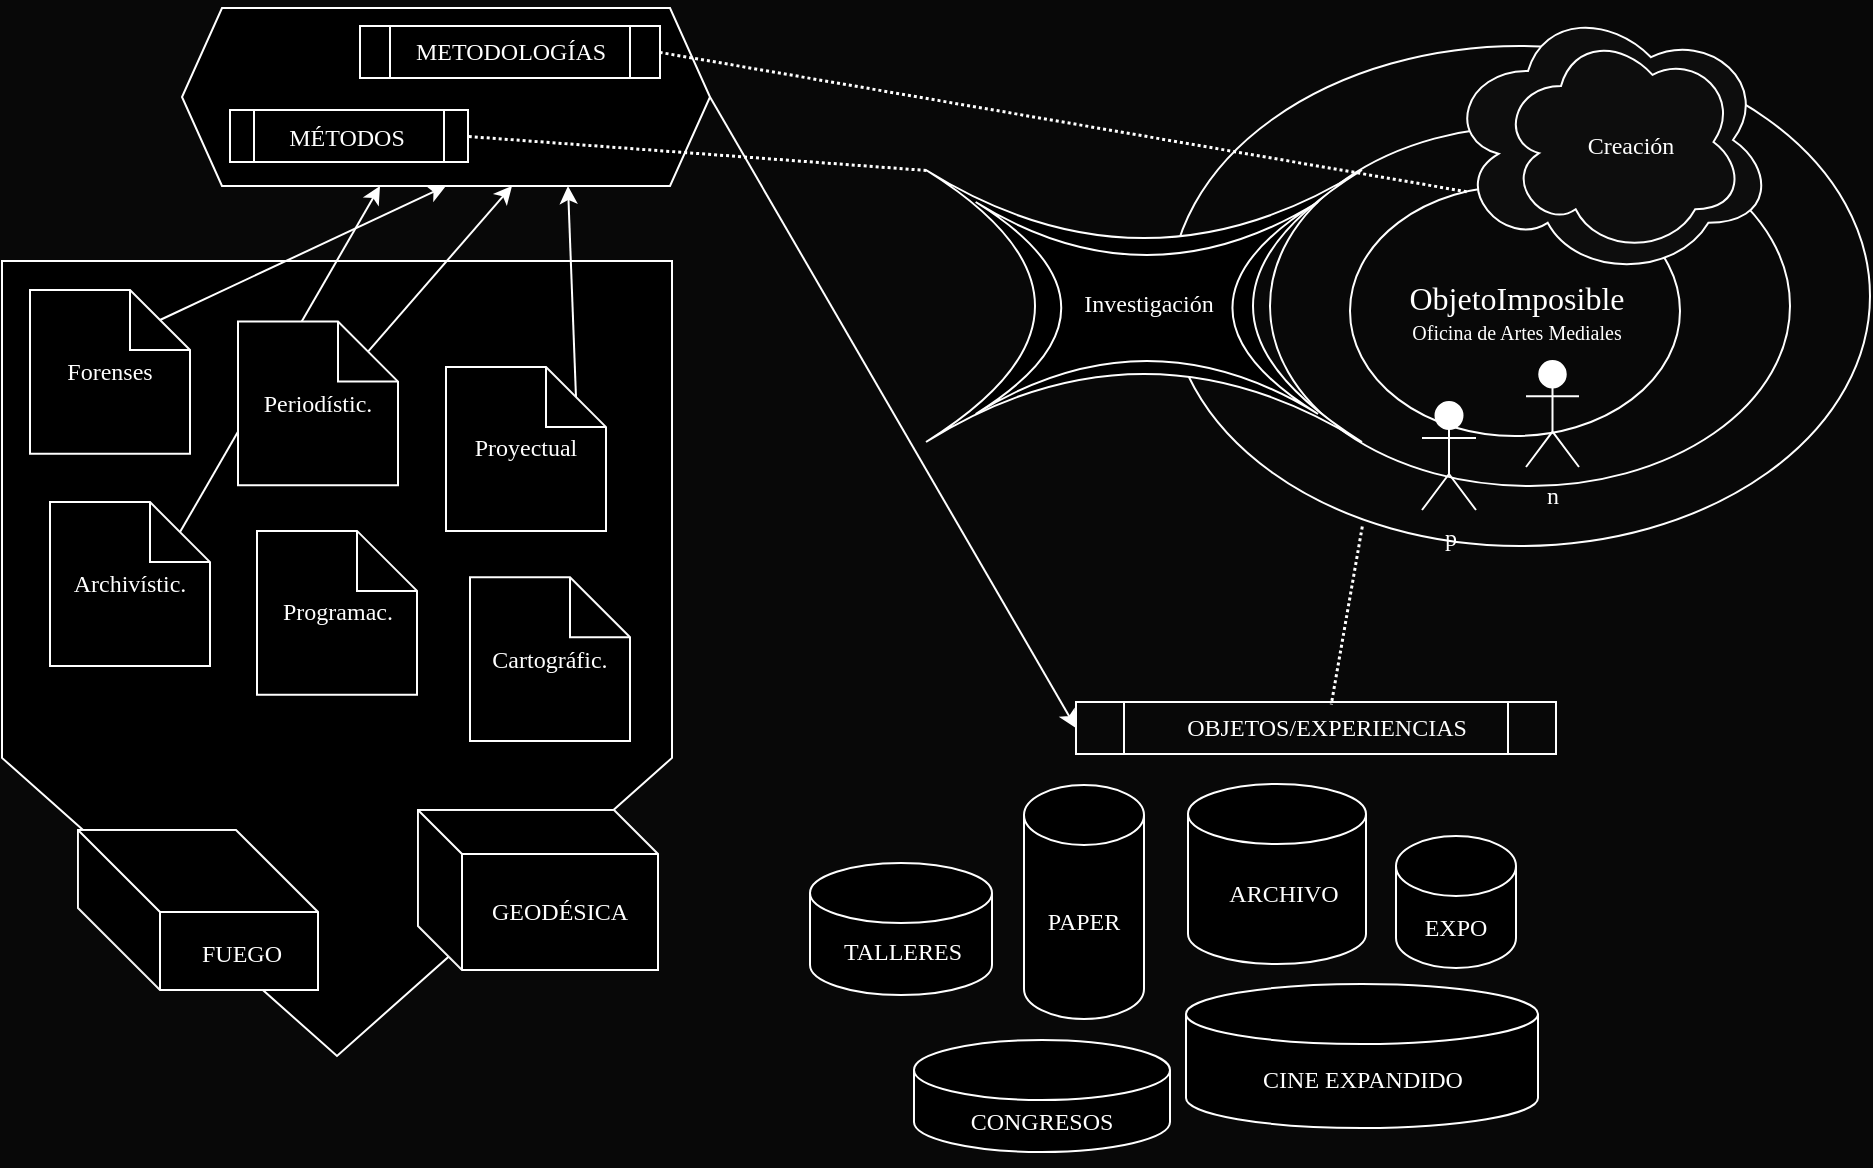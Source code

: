 <mxfile version="25.0.3">
  <diagram name="Página-1" id="DPXetlD3XrPpk3xnJjzK">
    <mxGraphModel dx="733" dy="368" grid="0" gridSize="10" guides="1" tooltips="1" connect="1" arrows="1" fold="1" page="1" pageScale="1" pageWidth="1169" pageHeight="1654" background="#080808" math="0" shadow="0">
      <root>
        <mxCell id="0" />
        <mxCell id="1" parent="0" />
        <mxCell id="ruHqc4geiHLoJ0B3QaW_-108" value="" style="shape=offPageConnector;whiteSpace=wrap;html=1;strokeColor=#FFFFFF;fillColor=#000000;" vertex="1" parent="1">
          <mxGeometry x="118" y="374.5" width="335" height="397.5" as="geometry" />
        </mxCell>
        <mxCell id="ruHqc4geiHLoJ0B3QaW_-77" value="" style="shape=hexagon;perimeter=hexagonPerimeter2;whiteSpace=wrap;html=1;fixedSize=1;fillColor=#000000;strokeColor=#FFFFFF;" vertex="1" parent="1">
          <mxGeometry x="208" y="248" width="264" height="89" as="geometry" />
        </mxCell>
        <mxCell id="ruHqc4geiHLoJ0B3QaW_-4" value="" style="ellipse;whiteSpace=wrap;html=1;fillColor=none;strokeColor=#FFFFFF;" vertex="1" parent="1">
          <mxGeometry x="702" y="267" width="350" height="250" as="geometry" />
        </mxCell>
        <mxCell id="ruHqc4geiHLoJ0B3QaW_-7" value="" style="ellipse;whiteSpace=wrap;html=1;fillColor=none;strokeColor=#FFFFFF;" vertex="1" parent="1">
          <mxGeometry x="752" y="307" width="260" height="180" as="geometry" />
        </mxCell>
        <mxCell id="ruHqc4geiHLoJ0B3QaW_-17" value="" style="endArrow=none;html=1;strokeWidth=1.5;rounded=0;strokeColor=#FFFFFF;exitX=0.352;exitY=0.021;exitDx=0;exitDy=0;exitPerimeter=0;entryX=1;entryY=0.5;entryDx=0;entryDy=0;dashed=1;dashPattern=1 1;" edge="1" parent="1" source="ruHqc4geiHLoJ0B3QaW_-8" target="ruHqc4geiHLoJ0B3QaW_-11">
          <mxGeometry width="50" height="50" relative="1" as="geometry">
            <mxPoint x="957" y="387" as="sourcePoint" />
            <mxPoint x="591" y="288" as="targetPoint" />
          </mxGeometry>
        </mxCell>
        <mxCell id="ruHqc4geiHLoJ0B3QaW_-20" value="p" style="shape=umlActor;verticalLabelPosition=bottom;verticalAlign=top;html=1;outlineConnect=0;strokeColor=#FFFFFF;fontColor=#FFFFFF;fontFamily=Fraunces;fontSource=https%3A%2F%2Ffonts.googleapis.com%2Fcss%3Ffamily%3DFraunces;" vertex="1" parent="1">
          <mxGeometry x="828" y="445" width="27" height="54" as="geometry" />
        </mxCell>
        <mxCell id="ruHqc4geiHLoJ0B3QaW_-27" value="n" style="shape=umlActor;verticalLabelPosition=bottom;verticalAlign=top;html=1;outlineConnect=0;strokeColor=#FFFFFF;fontColor=#FFFFFF;fontFamily=Fraunces;fontSource=https%3A%2F%2Ffonts.googleapis.com%2Fcss%3Ffamily%3DFraunces;" vertex="1" parent="1">
          <mxGeometry x="880" y="424.5" width="26.5" height="53" as="geometry" />
        </mxCell>
        <mxCell id="ruHqc4geiHLoJ0B3QaW_-47" value="" style="group" vertex="1" connectable="0" parent="1">
          <mxGeometry x="792" y="337" width="165" height="125" as="geometry" />
        </mxCell>
        <mxCell id="ruHqc4geiHLoJ0B3QaW_-8" value="" style="ellipse;whiteSpace=wrap;html=1;strokeColor=#FFFFFF;fillColor=none;strokeWidth=1;" vertex="1" parent="ruHqc4geiHLoJ0B3QaW_-47">
          <mxGeometry width="165" height="125" as="geometry" />
        </mxCell>
        <mxCell id="ruHqc4geiHLoJ0B3QaW_-9" value="&lt;div&gt;&lt;font style=&quot;font-size: 16px;&quot;&gt;ObjetoImposible&lt;/font&gt;&lt;/div&gt;&lt;div&gt;&lt;font style=&quot;font-size: 10px;&quot;&gt;Oficina de Artes Mediales&lt;/font&gt;&lt;br&gt;&lt;/div&gt;" style="text;html=1;align=center;verticalAlign=middle;resizable=0;points=[];autosize=1;strokeColor=none;fillColor=none;fontFamily=Fraunces;fontSource=https%3A%2F%2Ffonts.googleapis.com%2Fcss%3Ffamily%3DFraunces;fontColor=#FFFFFF;" vertex="1" parent="ruHqc4geiHLoJ0B3QaW_-47">
          <mxGeometry x="7.5" y="37.5" width="150" height="50" as="geometry" />
        </mxCell>
        <mxCell id="ruHqc4geiHLoJ0B3QaW_-48" value="" style="group" vertex="1" connectable="0" parent="1">
          <mxGeometry x="840" y="245" width="164" height="138" as="geometry" />
        </mxCell>
        <mxCell id="ruHqc4geiHLoJ0B3QaW_-18" value="" style="ellipse;shape=cloud;whiteSpace=wrap;html=1;fillColor=#0D0D0D;strokeColor=#FFFFFF;" vertex="1" parent="ruHqc4geiHLoJ0B3QaW_-48">
          <mxGeometry width="164.0" height="138" as="geometry" />
        </mxCell>
        <mxCell id="ruHqc4geiHLoJ0B3QaW_-10" value="Creación" style="text;html=1;align=center;verticalAlign=middle;resizable=0;points=[];autosize=1;strokeColor=none;fillColor=none;fontFamily=Fraunces;fontSource=https%3A%2F%2Ffonts.googleapis.com%2Fcss%3Ffamily%3DFraunces;fontColor=#FFFFFF;" vertex="1" parent="ruHqc4geiHLoJ0B3QaW_-48">
          <mxGeometry x="40.328" y="52.366" width="70" height="30" as="geometry" />
        </mxCell>
        <mxCell id="ruHqc4geiHLoJ0B3QaW_-58" value="" style="group" vertex="1" connectable="0" parent="1">
          <mxGeometry x="232" y="299" width="119" height="27" as="geometry" />
        </mxCell>
        <mxCell id="ruHqc4geiHLoJ0B3QaW_-43" value="" style="shape=process;whiteSpace=wrap;html=1;backgroundOutline=1;strokeColor=#FFFFFF;fillColor=#000000;" vertex="1" parent="ruHqc4geiHLoJ0B3QaW_-58">
          <mxGeometry width="119" height="26" as="geometry" />
        </mxCell>
        <mxCell id="ruHqc4geiHLoJ0B3QaW_-42" value="MÉTODOS" style="text;html=1;align=center;verticalAlign=middle;resizable=0;points=[];autosize=1;strokeColor=none;fillColor=none;fontFamily=Fraunces;fontSource=https%3A%2F%2Ffonts.googleapis.com%2Fcss%3Ffamily%3DFraunces;fontColor=#FFFFFF;" vertex="1" parent="ruHqc4geiHLoJ0B3QaW_-58">
          <mxGeometry x="18" y="1" width="80" height="26" as="geometry" />
        </mxCell>
        <mxCell id="ruHqc4geiHLoJ0B3QaW_-60" value="" style="group" vertex="1" connectable="0" parent="1">
          <mxGeometry x="867" y="259" width="122" height="112" as="geometry" />
        </mxCell>
        <mxCell id="ruHqc4geiHLoJ0B3QaW_-61" value="" style="ellipse;shape=cloud;whiteSpace=wrap;html=1;fillColor=#0D0D0D;strokeColor=#FFFFFF;" vertex="1" parent="ruHqc4geiHLoJ0B3QaW_-60">
          <mxGeometry width="122" height="112" as="geometry" />
        </mxCell>
        <mxCell id="ruHqc4geiHLoJ0B3QaW_-62" value="Creación" style="text;html=1;align=center;verticalAlign=middle;resizable=0;points=[];autosize=1;strokeColor=none;fillColor=none;fontFamily=Fraunces;fontSource=https%3A%2F%2Ffonts.googleapis.com%2Fcss%3Ffamily%3DFraunces;fontColor=#FFFFFF;" vertex="1" parent="ruHqc4geiHLoJ0B3QaW_-60">
          <mxGeometry x="30" y="42.5" width="70" height="30" as="geometry" />
        </mxCell>
        <mxCell id="ruHqc4geiHLoJ0B3QaW_-69" value="" style="group" vertex="1" connectable="0" parent="1">
          <mxGeometry x="584" y="329" width="214" height="136" as="geometry" />
        </mxCell>
        <mxCell id="ruHqc4geiHLoJ0B3QaW_-68" value="" style="group" vertex="1" connectable="0" parent="ruHqc4geiHLoJ0B3QaW_-69">
          <mxGeometry width="214" height="136" as="geometry" />
        </mxCell>
        <mxCell id="ruHqc4geiHLoJ0B3QaW_-36" value="" style="shape=switch;whiteSpace=wrap;html=1;strokeColor=#FFFFFF;fillColor=#000000;" vertex="1" parent="ruHqc4geiHLoJ0B3QaW_-68">
          <mxGeometry x="-4" width="218" height="136" as="geometry" />
        </mxCell>
        <mxCell id="ruHqc4geiHLoJ0B3QaW_-67" value="" style="shape=switch;whiteSpace=wrap;html=1;strokeColor=#FFFFFF;fillColor=#000000;" vertex="1" parent="ruHqc4geiHLoJ0B3QaW_-68">
          <mxGeometry x="20.822" y="16" width="171.2" height="106" as="geometry" />
        </mxCell>
        <mxCell id="ruHqc4geiHLoJ0B3QaW_-34" value="Investigación" style="text;html=1;align=center;verticalAlign=middle;resizable=0;points=[];autosize=1;strokeColor=none;fillColor=none;fontFamily=Fraunces;fontSource=https%3A%2F%2Ffonts.googleapis.com%2Fcss%3Ffamily%3DFraunces;fontColor=#FFFFFF;fontSize=12;" vertex="1" parent="ruHqc4geiHLoJ0B3QaW_-69">
          <mxGeometry x="59.5" y="54" width="94" height="26" as="geometry" />
        </mxCell>
        <mxCell id="ruHqc4geiHLoJ0B3QaW_-73" value="" style="group" vertex="1" connectable="0" parent="1">
          <mxGeometry x="655" y="593" width="256" height="30" as="geometry" />
        </mxCell>
        <mxCell id="ruHqc4geiHLoJ0B3QaW_-74" value="" style="shape=process;whiteSpace=wrap;html=1;backgroundOutline=1;strokeColor=#FFFFFF;fillColor=none;" vertex="1" parent="ruHqc4geiHLoJ0B3QaW_-73">
          <mxGeometry y="2" width="240" height="26" as="geometry" />
        </mxCell>
        <mxCell id="ruHqc4geiHLoJ0B3QaW_-75" value="OBJETOS/EXPERIENCIAS" style="text;html=1;align=center;verticalAlign=middle;resizable=0;points=[];autosize=1;strokeColor=none;fillColor=none;fontFamily=Fraunces;fontSource=https%3A%2F%2Ffonts.googleapis.com%2Fcss%3Ffamily%3DFraunces;fontColor=#FFFFFF;" vertex="1" parent="ruHqc4geiHLoJ0B3QaW_-73">
          <mxGeometry x="40" y="2" width="170" height="26" as="geometry" />
        </mxCell>
        <mxCell id="ruHqc4geiHLoJ0B3QaW_-76" value="" style="endArrow=none;html=1;strokeWidth=1.5;rounded=0;strokeColor=#FFFFFF;exitX=0.274;exitY=0.96;exitDx=0;exitDy=0;exitPerimeter=0;dashed=1;dashPattern=1 1;entryX=0.514;entryY=0.038;entryDx=0;entryDy=0;entryPerimeter=0;" edge="1" parent="1" source="ruHqc4geiHLoJ0B3QaW_-4" target="ruHqc4geiHLoJ0B3QaW_-75">
          <mxGeometry width="50" height="50" relative="1" as="geometry">
            <mxPoint x="860" y="350" as="sourcePoint" />
            <mxPoint x="809" y="566" as="targetPoint" />
          </mxGeometry>
        </mxCell>
        <mxCell id="ruHqc4geiHLoJ0B3QaW_-11" value="" style="shape=process;whiteSpace=wrap;html=1;backgroundOutline=1;strokeColor=#FFFFFF;fillColor=none;" vertex="1" parent="1">
          <mxGeometry x="297" y="257" width="150" height="26" as="geometry" />
        </mxCell>
        <mxCell id="ruHqc4geiHLoJ0B3QaW_-12" value="METODOLOGÍAS" style="text;html=1;align=center;verticalAlign=middle;resizable=0;points=[];autosize=1;strokeColor=none;fillColor=none;fontFamily=Fraunces;fontSource=https%3A%2F%2Ffonts.googleapis.com%2Fcss%3Ffamily%3DFraunces;fontColor=#FFFFFF;" vertex="1" parent="1">
          <mxGeometry x="312" y="255" width="120" height="30" as="geometry" />
        </mxCell>
        <mxCell id="ruHqc4geiHLoJ0B3QaW_-78" value="" style="endArrow=none;html=1;strokeWidth=1.5;rounded=0;strokeColor=#FFFFFF;exitX=0;exitY=0;exitDx=0;exitDy=0;exitPerimeter=0;entryX=1;entryY=0.5;entryDx=0;entryDy=0;dashed=1;dashPattern=1 1;" edge="1" parent="1" source="ruHqc4geiHLoJ0B3QaW_-36" target="ruHqc4geiHLoJ0B3QaW_-43">
          <mxGeometry width="50" height="50" relative="1" as="geometry">
            <mxPoint x="860" y="350" as="sourcePoint" />
            <mxPoint x="457" y="280" as="targetPoint" />
          </mxGeometry>
        </mxCell>
        <mxCell id="ruHqc4geiHLoJ0B3QaW_-79" value="" style="endArrow=classic;html=1;rounded=0;strokeColor=#FFFFFF;entryX=0.5;entryY=1;entryDx=0;entryDy=0;exitX=0;exitY=0;exitDx=65;exitDy=15;exitPerimeter=0;" edge="1" parent="1" source="ruHqc4geiHLoJ0B3QaW_-40" target="ruHqc4geiHLoJ0B3QaW_-77">
          <mxGeometry width="50" height="50" relative="1" as="geometry">
            <mxPoint x="220" y="405" as="sourcePoint" />
            <mxPoint x="270" y="355" as="targetPoint" />
          </mxGeometry>
        </mxCell>
        <mxCell id="ruHqc4geiHLoJ0B3QaW_-80" value="" style="endArrow=classic;html=1;rounded=0;strokeColor=#FFFFFF;entryX=0.625;entryY=1;entryDx=0;entryDy=0;exitX=0;exitY=0;exitDx=65;exitDy=15;exitPerimeter=0;" edge="1" parent="1" source="ruHqc4geiHLoJ0B3QaW_-53" target="ruHqc4geiHLoJ0B3QaW_-77">
          <mxGeometry width="50" height="50" relative="1" as="geometry">
            <mxPoint x="207" y="414" as="sourcePoint" />
            <mxPoint x="350" y="347" as="targetPoint" />
          </mxGeometry>
        </mxCell>
        <mxCell id="ruHqc4geiHLoJ0B3QaW_-81" value="" style="endArrow=classic;html=1;rounded=0;strokeColor=#FFFFFF;entryX=0.731;entryY=1;entryDx=0;entryDy=0;exitX=0;exitY=0;exitDx=65;exitDy=15;exitPerimeter=0;entryPerimeter=0;" edge="1" parent="1" source="ruHqc4geiHLoJ0B3QaW_-54" target="ruHqc4geiHLoJ0B3QaW_-77">
          <mxGeometry width="50" height="50" relative="1" as="geometry">
            <mxPoint x="311" y="430" as="sourcePoint" />
            <mxPoint x="383" y="347" as="targetPoint" />
          </mxGeometry>
        </mxCell>
        <mxCell id="ruHqc4geiHLoJ0B3QaW_-83" value="" style="endArrow=classic;html=1;rounded=0;strokeColor=#FFFFFF;entryX=0.375;entryY=1;entryDx=0;entryDy=0;exitX=0;exitY=0;exitDx=65;exitDy=15;exitPerimeter=0;" edge="1" parent="1" source="ruHqc4geiHLoJ0B3QaW_-56" target="ruHqc4geiHLoJ0B3QaW_-77">
          <mxGeometry width="50" height="50" relative="1" as="geometry">
            <mxPoint x="207" y="414" as="sourcePoint" />
            <mxPoint x="350" y="347" as="targetPoint" />
          </mxGeometry>
        </mxCell>
        <mxCell id="ruHqc4geiHLoJ0B3QaW_-40" value="Forenses" style="shape=note;whiteSpace=wrap;html=1;backgroundOutline=1;darkOpacity=0.05;strokeColor=#FFFFFF;fillColor=#000000;fontColor=#FFFFFF;fontFamily=Fraunces;fontSource=https%3A%2F%2Ffonts.googleapis.com%2Fcss%3Ffamily%3DFraunces;" vertex="1" parent="1">
          <mxGeometry x="132" y="389" width="80" height="81.891" as="geometry" />
        </mxCell>
        <mxCell id="ruHqc4geiHLoJ0B3QaW_-53" value="Periodístic." style="shape=note;whiteSpace=wrap;html=1;backgroundOutline=1;darkOpacity=0.05;strokeColor=#FFFFFF;fillColor=#000000;fontColor=#FFFFFF;fontFamily=Fraunces;fontSource=https%3A%2F%2Ffonts.googleapis.com%2Fcss%3Ffamily%3DFraunces;" vertex="1" parent="1">
          <mxGeometry x="236" y="404.779" width="80" height="81.891" as="geometry" />
        </mxCell>
        <mxCell id="ruHqc4geiHLoJ0B3QaW_-54" value="Proyectual" style="shape=note;whiteSpace=wrap;html=1;backgroundOutline=1;darkOpacity=0.05;strokeColor=#FFFFFF;fillColor=#000000;fontColor=#FFFFFF;fontFamily=Fraunces;fontSource=https%3A%2F%2Ffonts.googleapis.com%2Fcss%3Ffamily%3DFraunces;" vertex="1" parent="1">
          <mxGeometry x="340" y="427.549" width="80" height="81.891" as="geometry" />
        </mxCell>
        <mxCell id="ruHqc4geiHLoJ0B3QaW_-55" value="Programac." style="shape=note;whiteSpace=wrap;html=1;backgroundOutline=1;darkOpacity=0.05;strokeColor=#FFFFFF;fillColor=#000000;fontColor=#FFFFFF;fontFamily=Fraunces;fontSource=https%3A%2F%2Ffonts.googleapis.com%2Fcss%3Ffamily%3DFraunces;" vertex="1" parent="1">
          <mxGeometry x="245.5" y="509.44" width="80" height="81.891" as="geometry" />
        </mxCell>
        <mxCell id="ruHqc4geiHLoJ0B3QaW_-57" value="Cartográfic." style="shape=note;whiteSpace=wrap;html=1;backgroundOutline=1;darkOpacity=0.05;strokeColor=#FFFFFF;fillColor=#000000;fontColor=#FFFFFF;fontFamily=Fraunces;fontSource=https%3A%2F%2Ffonts.googleapis.com%2Fcss%3Ffamily%3DFraunces;" vertex="1" parent="1">
          <mxGeometry x="352" y="532.609" width="80" height="81.891" as="geometry" />
        </mxCell>
        <mxCell id="ruHqc4geiHLoJ0B3QaW_-84" value="" style="endArrow=classic;html=1;rounded=0;strokeColor=#FFFFFF;entryX=0;entryY=0.5;entryDx=0;entryDy=0;exitX=1;exitY=0.5;exitDx=0;exitDy=0;" edge="1" parent="1" source="ruHqc4geiHLoJ0B3QaW_-77" target="ruHqc4geiHLoJ0B3QaW_-74">
          <mxGeometry width="50" height="50" relative="1" as="geometry">
            <mxPoint x="415" y="453" as="sourcePoint" />
            <mxPoint x="411" y="347" as="targetPoint" />
          </mxGeometry>
        </mxCell>
        <mxCell id="ruHqc4geiHLoJ0B3QaW_-87" value="" style="shape=cylinder3;whiteSpace=wrap;html=1;boundedLbl=1;backgroundOutline=1;size=15;strokeWidth=1;fillColor=#000000;strokeColor=#FFFFFF;" vertex="1" parent="1">
          <mxGeometry x="629" y="636.5" width="60" height="117" as="geometry" />
        </mxCell>
        <mxCell id="ruHqc4geiHLoJ0B3QaW_-88" value="PAPER" style="text;whiteSpace=wrap;html=1;fontColor=#FFFFFF;fontFamily=Fraunces;fontSource=https%3A%2F%2Ffonts.googleapis.com%2Fcss%3Ffamily%3DFraunces;align=center;" vertex="1" parent="1">
          <mxGeometry x="631" y="690.5" width="56" height="36" as="geometry" />
        </mxCell>
        <mxCell id="ruHqc4geiHLoJ0B3QaW_-92" value="" style="shape=cylinder3;whiteSpace=wrap;html=1;boundedLbl=1;backgroundOutline=1;size=15;strokeWidth=1;fillColor=#000000;strokeColor=#FFFFFF;" vertex="1" parent="1">
          <mxGeometry x="574" y="764" width="128" height="56" as="geometry" />
        </mxCell>
        <mxCell id="ruHqc4geiHLoJ0B3QaW_-93" value="CONGRESOS" style="text;whiteSpace=wrap;html=1;fontColor=#FFFFFF;fontFamily=Fraunces;fontSource=https%3A%2F%2Ffonts.googleapis.com%2Fcss%3Ffamily%3DFraunces;align=center;" vertex="1" parent="1">
          <mxGeometry x="610" y="791" width="56" height="36" as="geometry" />
        </mxCell>
        <mxCell id="ruHqc4geiHLoJ0B3QaW_-94" value="" style="shape=cylinder3;whiteSpace=wrap;html=1;boundedLbl=1;backgroundOutline=1;size=15;strokeWidth=1;fillColor=#000000;strokeColor=#FFFFFF;" vertex="1" parent="1">
          <mxGeometry x="711" y="636" width="89" height="90" as="geometry" />
        </mxCell>
        <mxCell id="ruHqc4geiHLoJ0B3QaW_-95" value="ARCHIVO" style="text;whiteSpace=wrap;html=1;fontColor=#FFFFFF;fontFamily=Fraunces;fontSource=https%3A%2F%2Ffonts.googleapis.com%2Fcss%3Ffamily%3DFraunces;align=center;" vertex="1" parent="1">
          <mxGeometry x="731" y="677" width="56" height="36" as="geometry" />
        </mxCell>
        <mxCell id="ruHqc4geiHLoJ0B3QaW_-96" value="" style="shape=cylinder3;whiteSpace=wrap;html=1;boundedLbl=1;backgroundOutline=1;size=15;strokeWidth=1;fillColor=#000000;strokeColor=#FFFFFF;" vertex="1" parent="1">
          <mxGeometry x="710" y="736" width="176" height="72" as="geometry" />
        </mxCell>
        <mxCell id="ruHqc4geiHLoJ0B3QaW_-97" value="CINE EXPANDIDO" style="text;whiteSpace=wrap;html=1;fontColor=#FFFFFF;fontFamily=Fraunces;fontSource=https%3A%2F%2Ffonts.googleapis.com%2Fcss%3Ffamily%3DFraunces;align=center;" vertex="1" parent="1">
          <mxGeometry x="708" y="770" width="181" height="36" as="geometry" />
        </mxCell>
        <mxCell id="ruHqc4geiHLoJ0B3QaW_-101" value="" style="shape=cylinder3;whiteSpace=wrap;html=1;boundedLbl=1;backgroundOutline=1;size=15;strokeWidth=1;fillColor=#000000;strokeColor=#FFFFFF;" vertex="1" parent="1">
          <mxGeometry x="815" y="662" width="60" height="66" as="geometry" />
        </mxCell>
        <mxCell id="ruHqc4geiHLoJ0B3QaW_-102" value="EXPO" style="text;whiteSpace=wrap;html=1;fontColor=#FFFFFF;fontFamily=Fraunces;fontSource=https%3A%2F%2Ffonts.googleapis.com%2Fcss%3Ffamily%3DFraunces;align=center;" vertex="1" parent="1">
          <mxGeometry x="817" y="694" width="56" height="36" as="geometry" />
        </mxCell>
        <mxCell id="ruHqc4geiHLoJ0B3QaW_-106" value="" style="shape=cylinder3;whiteSpace=wrap;html=1;boundedLbl=1;backgroundOutline=1;size=15;strokeWidth=1;fillColor=#000000;strokeColor=#FFFFFF;" vertex="1" parent="1">
          <mxGeometry x="522" y="675.5" width="91" height="66" as="geometry" />
        </mxCell>
        <mxCell id="ruHqc4geiHLoJ0B3QaW_-107" value="TALLERES" style="text;whiteSpace=wrap;html=1;fontColor=#FFFFFF;fontFamily=Fraunces;fontSource=https%3A%2F%2Ffonts.googleapis.com%2Fcss%3Ffamily%3DFraunces;align=center;" vertex="1" parent="1">
          <mxGeometry x="517" y="705.5" width="103" height="36" as="geometry" />
        </mxCell>
        <mxCell id="ruHqc4geiHLoJ0B3QaW_-109" value="" style="shape=cube;whiteSpace=wrap;html=1;boundedLbl=1;backgroundOutline=1;darkOpacity=0.05;darkOpacity2=0.1;fillColor=#000000;strokeColor=#FFFFFF;size=41;" vertex="1" parent="1">
          <mxGeometry x="156" y="659" width="120" height="80" as="geometry" />
        </mxCell>
        <mxCell id="ruHqc4geiHLoJ0B3QaW_-110" value="FUEGO" style="text;html=1;align=center;verticalAlign=middle;whiteSpace=wrap;rounded=0;fontFamily=Fraunces;fontSource=https%3A%2F%2Ffonts.googleapis.com%2Fcss%3Ffamily%3DFraunces;fontColor=#FFFFFF;" vertex="1" parent="1">
          <mxGeometry x="208" y="705.5" width="60" height="30" as="geometry" />
        </mxCell>
        <mxCell id="ruHqc4geiHLoJ0B3QaW_-111" value="" style="shape=cube;whiteSpace=wrap;html=1;boundedLbl=1;backgroundOutline=1;darkOpacity=0.05;darkOpacity2=0.1;fillColor=#000000;strokeColor=#FFFFFF;size=22;" vertex="1" parent="1">
          <mxGeometry x="326" y="649" width="120" height="80" as="geometry" />
        </mxCell>
        <mxCell id="ruHqc4geiHLoJ0B3QaW_-112" value="GEODÉSICA" style="text;html=1;align=center;verticalAlign=middle;whiteSpace=wrap;rounded=0;fontFamily=Fraunces;fontSource=https%3A%2F%2Ffonts.googleapis.com%2Fcss%3Ffamily%3DFraunces;fontColor=#FFFFFF;" vertex="1" parent="1">
          <mxGeometry x="367" y="685" width="60" height="30" as="geometry" />
        </mxCell>
        <mxCell id="ruHqc4geiHLoJ0B3QaW_-56" value="Archivístic." style="shape=note;whiteSpace=wrap;html=1;backgroundOutline=1;darkOpacity=0.05;strokeColor=#FFFFFF;fillColor=#000000;fontColor=#FFFFFF;fontFamily=Fraunces;fontSource=https%3A%2F%2Ffonts.googleapis.com%2Fcss%3Ffamily%3DFraunces;" vertex="1" parent="1">
          <mxGeometry x="142" y="495.059" width="80" height="81.891" as="geometry" />
        </mxCell>
      </root>
    </mxGraphModel>
  </diagram>
</mxfile>
